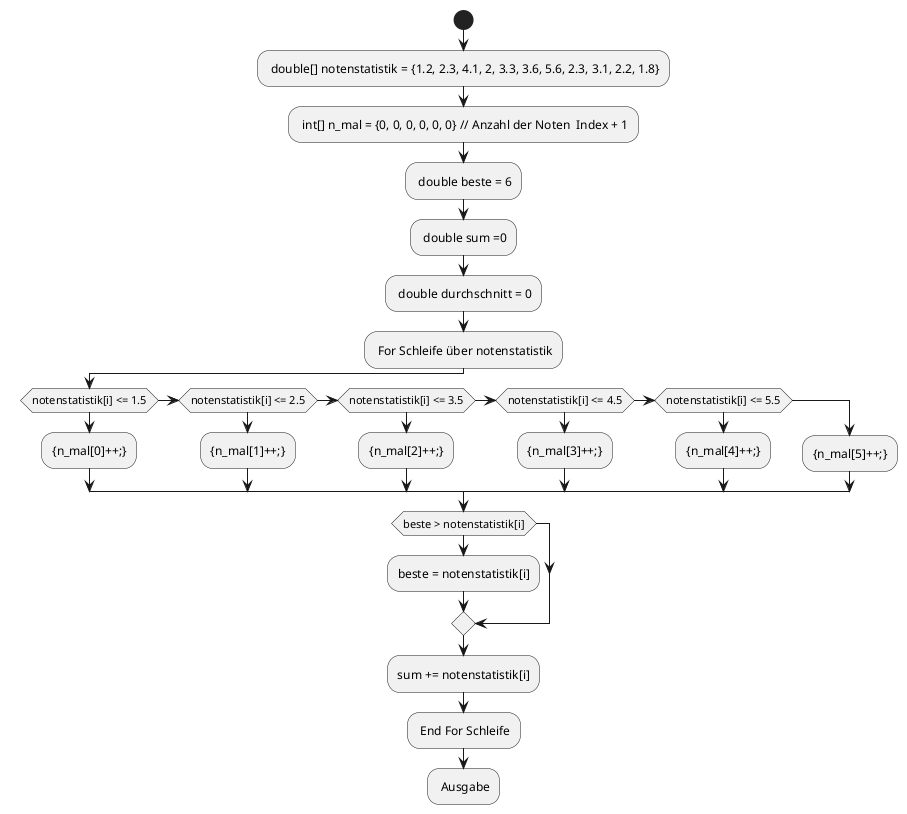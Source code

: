 @startuml
start
: double[] notenstatistik = {1.2, 2.3, 4.1, 2, 3.3, 3.6, 5.6, 2.3, 3.1, 2.2, 1.8};
: int[] n_mal = {0, 0, 0, 0, 0, 0} // Anzahl der Noten  Index + 1;
: double beste = 6;
: double sum =0;
: double durchschnitt = 0;
: For Schleife über notenstatistik;
if (notenstatistik[i] <= 1.5)
:{n_mal[0]++;};
elseif (notenstatistik[i] <= 2.5)
:{n_mal[1]++;};
elseif (notenstatistik[i] <= 3.5)
:{n_mal[2]++;};
elseif (notenstatistik[i] <= 4.5)
:{n_mal[3]++;};
elseif (notenstatistik[i] <= 5.5)
:{n_mal[4]++;};
else
:{n_mal[5]++;};
endif
if (beste > notenstatistik[i])
:beste = notenstatistik[i];
endif
:sum += notenstatistik[i];
: End For Schleife;
: Ausgabe;
@enduml
